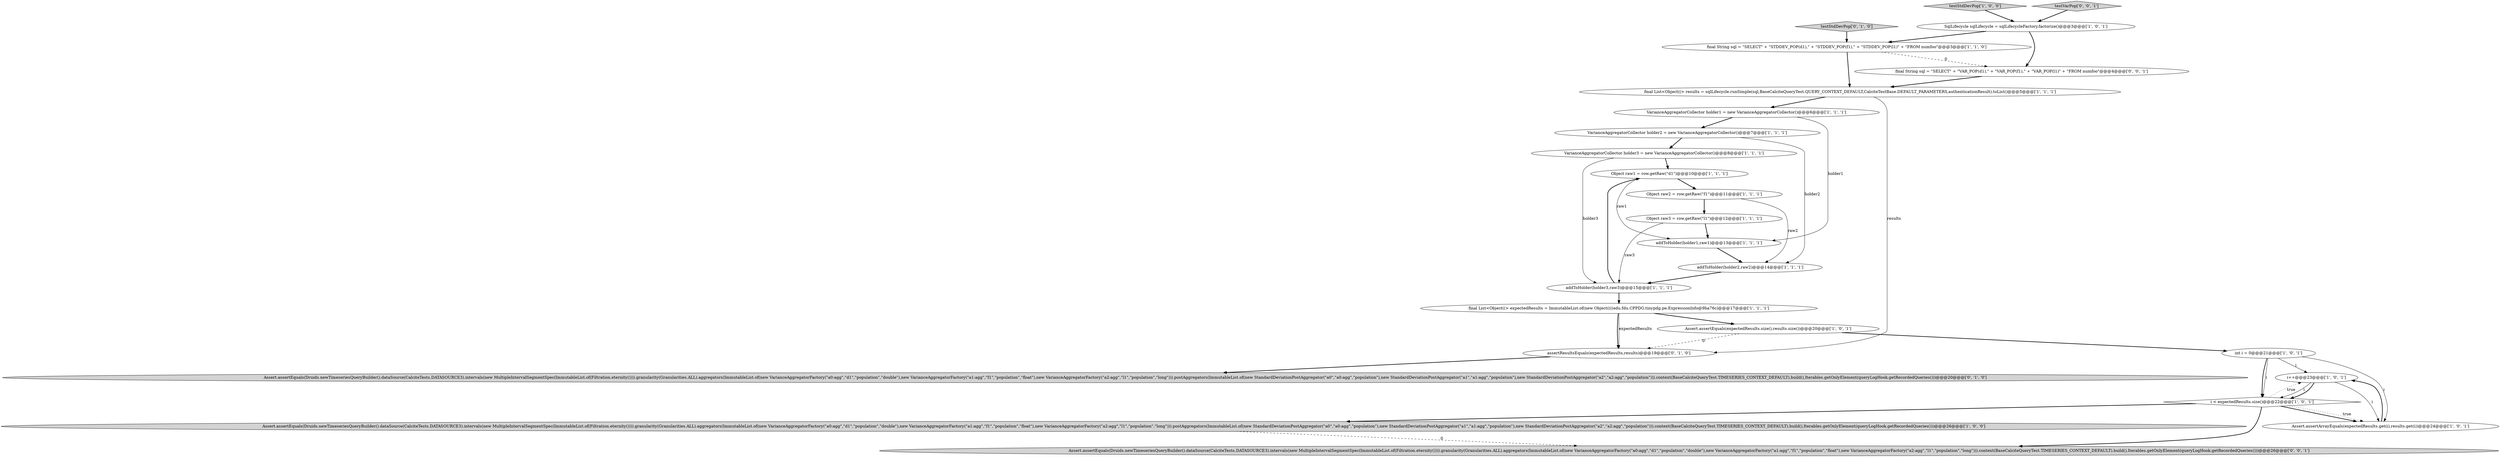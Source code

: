 digraph {
2 [style = filled, label = "VarianceAggregatorCollector holder3 = new VarianceAggregatorCollector()@@@8@@@['1', '1', '1']", fillcolor = white, shape = ellipse image = "AAA0AAABBB1BBB"];
9 [style = filled, label = "i++@@@23@@@['1', '0', '1']", fillcolor = white, shape = ellipse image = "AAA0AAABBB1BBB"];
10 [style = filled, label = "Assert.assertEquals(Druids.newTimeseriesQueryBuilder().dataSource(CalciteTests.DATASOURCE3).intervals(new MultipleIntervalSegmentSpec(ImmutableList.of(Filtration.eternity()))).granularity(Granularities.ALL).aggregators(ImmutableList.of(new VarianceAggregatorFactory(\"a0:agg\",\"d1\",\"population\",\"double\"),new VarianceAggregatorFactory(\"a1:agg\",\"f1\",\"population\",\"float\"),new VarianceAggregatorFactory(\"a2:agg\",\"l1\",\"population\",\"long\"))).postAggregators(ImmutableList.of(new StandardDeviationPostAggregator(\"a0\",\"a0:agg\",\"population\"),new StandardDeviationPostAggregator(\"a1\",\"a1:agg\",\"population\"),new StandardDeviationPostAggregator(\"a2\",\"a2:agg\",\"population\"))).context(BaseCalciteQueryTest.TIMESERIES_CONTEXT_DEFAULT).build(),Iterables.getOnlyElement(queryLogHook.getRecordedQueries()))@@@26@@@['1', '0', '0']", fillcolor = lightgray, shape = ellipse image = "AAA0AAABBB1BBB"];
18 [style = filled, label = "VarianceAggregatorCollector holder1 = new VarianceAggregatorCollector()@@@6@@@['1', '1', '1']", fillcolor = white, shape = ellipse image = "AAA0AAABBB1BBB"];
16 [style = filled, label = "i < expectedResults.size()@@@22@@@['1', '0', '1']", fillcolor = white, shape = diamond image = "AAA0AAABBB1BBB"];
6 [style = filled, label = "Object raw2 = row.getRaw(\"f1\")@@@11@@@['1', '1', '1']", fillcolor = white, shape = ellipse image = "AAA0AAABBB1BBB"];
3 [style = filled, label = "addToHolder(holder2,raw2)@@@14@@@['1', '1', '1']", fillcolor = white, shape = ellipse image = "AAA0AAABBB1BBB"];
5 [style = filled, label = "addToHolder(holder1,raw1)@@@13@@@['1', '1', '1']", fillcolor = white, shape = ellipse image = "AAA0AAABBB1BBB"];
17 [style = filled, label = "Object raw1 = row.getRaw(\"d1\")@@@10@@@['1', '1', '1']", fillcolor = white, shape = ellipse image = "AAA0AAABBB1BBB"];
14 [style = filled, label = "int i = 0@@@21@@@['1', '0', '1']", fillcolor = white, shape = ellipse image = "AAA0AAABBB1BBB"];
0 [style = filled, label = "Assert.assertArrayEquals(expectedResults.get(i),results.get(i))@@@24@@@['1', '0', '1']", fillcolor = white, shape = ellipse image = "AAA0AAABBB1BBB"];
21 [style = filled, label = "testStdDevPop['0', '1', '0']", fillcolor = lightgray, shape = diamond image = "AAA0AAABBB2BBB"];
24 [style = filled, label = "Assert.assertEquals(Druids.newTimeseriesQueryBuilder().dataSource(CalciteTests.DATASOURCE3).intervals(new MultipleIntervalSegmentSpec(ImmutableList.of(Filtration.eternity()))).granularity(Granularities.ALL).aggregators(ImmutableList.of(new VarianceAggregatorFactory(\"a0:agg\",\"d1\",\"population\",\"double\"),new VarianceAggregatorFactory(\"a1:agg\",\"f1\",\"population\",\"float\"),new VarianceAggregatorFactory(\"a2:agg\",\"l1\",\"population\",\"long\"))).context(BaseCalciteQueryTest.TIMESERIES_CONTEXT_DEFAULT).build(),Iterables.getOnlyElement(queryLogHook.getRecordedQueries()))@@@26@@@['0', '0', '1']", fillcolor = lightgray, shape = ellipse image = "AAA0AAABBB3BBB"];
23 [style = filled, label = "final String sql = \"SELECT\" + \"VAR_POP(d1),\" + \"VAR_POP(f1),\" + \"VAR_POP(l1)\" + \"FROM numfoo\"@@@4@@@['0', '0', '1']", fillcolor = white, shape = ellipse image = "AAA0AAABBB3BBB"];
20 [style = filled, label = "assertResultsEquals(expectedResults,results)@@@19@@@['0', '1', '0']", fillcolor = white, shape = ellipse image = "AAA1AAABBB2BBB"];
7 [style = filled, label = "final List<Object((> results = sqlLifecycle.runSimple(sql,BaseCalciteQueryTest.QUERY_CONTEXT_DEFAULT,CalciteTestBase.DEFAULT_PARAMETERS,authenticationResult).toList()@@@5@@@['1', '1', '1']", fillcolor = white, shape = ellipse image = "AAA0AAABBB1BBB"];
15 [style = filled, label = "Object raw3 = row.getRaw(\"l1\")@@@12@@@['1', '1', '1']", fillcolor = white, shape = ellipse image = "AAA0AAABBB1BBB"];
1 [style = filled, label = "VarianceAggregatorCollector holder2 = new VarianceAggregatorCollector()@@@7@@@['1', '1', '1']", fillcolor = white, shape = ellipse image = "AAA0AAABBB1BBB"];
4 [style = filled, label = "testStdDevPop['1', '0', '0']", fillcolor = lightgray, shape = diamond image = "AAA0AAABBB1BBB"];
22 [style = filled, label = "Assert.assertEquals(Druids.newTimeseriesQueryBuilder().dataSource(CalciteTests.DATASOURCE3).intervals(new MultipleIntervalSegmentSpec(ImmutableList.of(Filtration.eternity()))).granularity(Granularities.ALL).aggregators(ImmutableList.of(new VarianceAggregatorFactory(\"a0:agg\",\"d1\",\"population\",\"double\"),new VarianceAggregatorFactory(\"a1:agg\",\"f1\",\"population\",\"float\"),new VarianceAggregatorFactory(\"a2:agg\",\"l1\",\"population\",\"long\"))).postAggregators(ImmutableList.of(new StandardDeviationPostAggregator(\"a0\",\"a0:agg\",\"population\"),new StandardDeviationPostAggregator(\"a1\",\"a1:agg\",\"population\"),new StandardDeviationPostAggregator(\"a2\",\"a2:agg\",\"population\"))).context(BaseCalciteQueryTest.TIMESERIES_CONTEXT_DEFAULT).build(),Iterables.getOnlyElement(queryLogHook.getRecordedQueries()))@@@20@@@['0', '1', '0']", fillcolor = lightgray, shape = ellipse image = "AAA0AAABBB2BBB"];
12 [style = filled, label = "final String sql = \"SELECT\" + \"STDDEV_POP(d1),\" + \"STDDEV_POP(f1),\" + \"STDDEV_POP(l1)\" + \"FROM numfoo\"@@@3@@@['1', '1', '0']", fillcolor = white, shape = ellipse image = "AAA0AAABBB1BBB"];
25 [style = filled, label = "testVarPop['0', '0', '1']", fillcolor = lightgray, shape = diamond image = "AAA0AAABBB3BBB"];
13 [style = filled, label = "final List<Object((> expectedResults = ImmutableList.of(new Object((((edu.fdu.CPPDG.tinypdg.pe.ExpressionInfo@9ba76c)@@@17@@@['1', '1', '1']", fillcolor = white, shape = ellipse image = "AAA0AAABBB1BBB"];
8 [style = filled, label = "addToHolder(holder3,raw3)@@@15@@@['1', '1', '1']", fillcolor = white, shape = ellipse image = "AAA0AAABBB1BBB"];
19 [style = filled, label = "SqlLifecycle sqlLifecycle = sqlLifecycleFactory.factorize()@@@3@@@['1', '0', '1']", fillcolor = white, shape = ellipse image = "AAA0AAABBB1BBB"];
11 [style = filled, label = "Assert.assertEquals(expectedResults.size(),results.size())@@@20@@@['1', '0', '1']", fillcolor = white, shape = ellipse image = "AAA0AAABBB1BBB"];
14->16 [style = solid, label="i"];
12->7 [style = bold, label=""];
16->24 [style = bold, label=""];
7->20 [style = solid, label="results"];
11->20 [style = dashed, label="0"];
14->16 [style = bold, label=""];
14->0 [style = solid, label="i"];
9->16 [style = solid, label="i"];
1->3 [style = solid, label="holder2"];
6->15 [style = bold, label=""];
12->23 [style = dashed, label="0"];
18->5 [style = solid, label="holder1"];
2->8 [style = solid, label="holder3"];
7->18 [style = bold, label=""];
25->19 [style = bold, label=""];
9->16 [style = bold, label=""];
0->9 [style = bold, label=""];
20->22 [style = bold, label=""];
16->0 [style = bold, label=""];
13->20 [style = solid, label="expectedResults"];
19->23 [style = bold, label=""];
8->17 [style = bold, label=""];
9->0 [style = solid, label="i"];
16->10 [style = bold, label=""];
11->14 [style = bold, label=""];
21->12 [style = bold, label=""];
2->17 [style = bold, label=""];
6->3 [style = solid, label="raw2"];
13->11 [style = bold, label=""];
10->24 [style = dashed, label="0"];
4->19 [style = bold, label=""];
16->9 [style = dotted, label="true"];
17->6 [style = bold, label=""];
16->0 [style = dotted, label="true"];
14->9 [style = solid, label="i"];
3->8 [style = bold, label=""];
8->13 [style = bold, label=""];
15->5 [style = bold, label=""];
23->7 [style = bold, label=""];
18->1 [style = bold, label=""];
15->8 [style = solid, label="raw3"];
17->5 [style = solid, label="raw1"];
5->3 [style = bold, label=""];
13->20 [style = bold, label=""];
19->12 [style = bold, label=""];
1->2 [style = bold, label=""];
}
